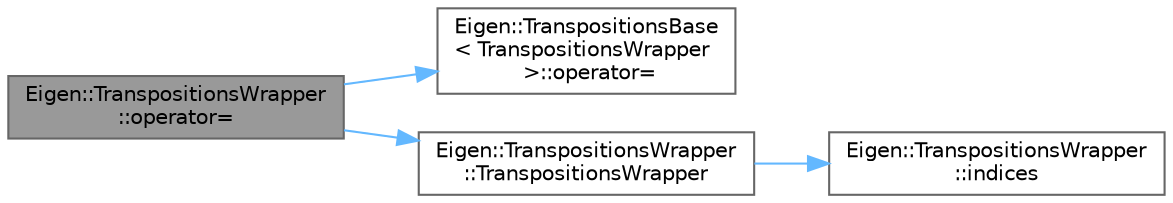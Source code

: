 digraph "Eigen::TranspositionsWrapper::operator="
{
 // LATEX_PDF_SIZE
  bgcolor="transparent";
  edge [fontname=Helvetica,fontsize=10,labelfontname=Helvetica,labelfontsize=10];
  node [fontname=Helvetica,fontsize=10,shape=box,height=0.2,width=0.4];
  rankdir="LR";
  Node1 [id="Node000001",label="Eigen::TranspositionsWrapper\l::operator=",height=0.2,width=0.4,color="gray40", fillcolor="grey60", style="filled", fontcolor="black",tooltip=" "];
  Node1 -> Node2 [id="edge1_Node000001_Node000002",color="steelblue1",style="solid",tooltip=" "];
  Node2 [id="Node000002",label="Eigen::TranspositionsBase\l\< TranspositionsWrapper\l \>::operator=",height=0.2,width=0.4,color="grey40", fillcolor="white", style="filled",URL="$class_eigen_1_1_transpositions_base.html#ac9b75de540c6a4c46b6b9a5559e278c7",tooltip=" "];
  Node1 -> Node3 [id="edge2_Node000001_Node000003",color="steelblue1",style="solid",tooltip=" "];
  Node3 [id="Node000003",label="Eigen::TranspositionsWrapper\l::TranspositionsWrapper",height=0.2,width=0.4,color="grey40", fillcolor="white", style="filled",URL="$class_eigen_1_1_transpositions_wrapper.html#a61f69c978853a6a3979180cb1f83032c",tooltip=" "];
  Node3 -> Node4 [id="edge3_Node000003_Node000004",color="steelblue1",style="solid",tooltip=" "];
  Node4 [id="Node000004",label="Eigen::TranspositionsWrapper\l::indices",height=0.2,width=0.4,color="grey40", fillcolor="white", style="filled",URL="$class_eigen_1_1_transpositions_wrapper.html#aed0aa8ee16e57a51bb170bc190507b22",tooltip=" "];
}
